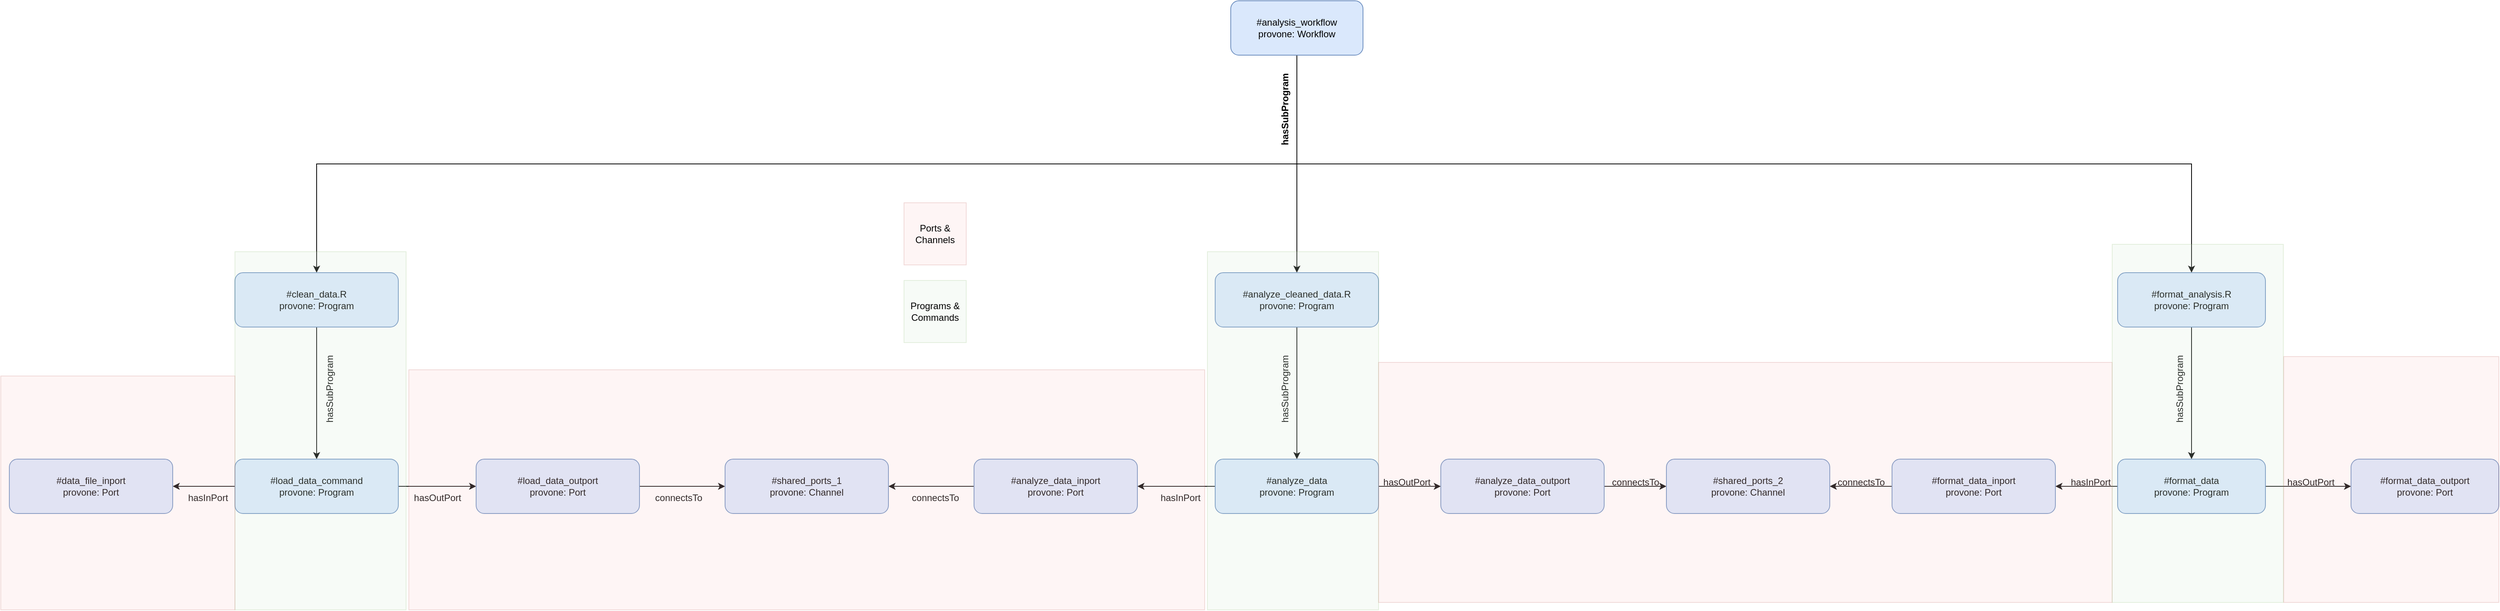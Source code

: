 <mxfile version="13.0.3" type="device"><diagram id="C5RBs43oDa-KdzZeNtuy" name="Page-1"><mxGraphModel dx="2760" dy="757" grid="1" gridSize="10" guides="1" tooltips="1" connect="1" arrows="1" fold="1" page="1" pageScale="1" pageWidth="827" pageHeight="1169" math="0" shadow="0"><root><mxCell id="WIyWlLk6GJQsqaUBKTNV-0"/><mxCell id="WIyWlLk6GJQsqaUBKTNV-1" parent="WIyWlLk6GJQsqaUBKTNV-0"/><mxCell id="fwNAGcQLZrnLgrZ7_r0D-13" style="edgeStyle=orthogonalEdgeStyle;rounded=0;orthogonalLoop=1;jettySize=auto;html=1;entryX=0.5;entryY=0;entryDx=0;entryDy=0;" parent="WIyWlLk6GJQsqaUBKTNV-1" source="XxHsR2Fvus8GtTuaKJsr-36" target="fwNAGcQLZrnLgrZ7_r0D-1" edge="1"><mxGeometry relative="1" as="geometry"/></mxCell><mxCell id="fwNAGcQLZrnLgrZ7_r0D-26" style="edgeStyle=orthogonalEdgeStyle;rounded=0;orthogonalLoop=1;jettySize=auto;html=1;exitX=0.5;exitY=1;exitDx=0;exitDy=0;" parent="WIyWlLk6GJQsqaUBKTNV-1" source="XxHsR2Fvus8GtTuaKJsr-36" target="fwNAGcQLZrnLgrZ7_r0D-25" edge="1"><mxGeometry relative="1" as="geometry"/></mxCell><mxCell id="duDq51b1Bn48AKr3mlSK-0" style="edgeStyle=orthogonalEdgeStyle;rounded=0;orthogonalLoop=1;jettySize=auto;html=1;exitX=0.5;exitY=1;exitDx=0;exitDy=0;entryX=0.5;entryY=0;entryDx=0;entryDy=0;" edge="1" parent="WIyWlLk6GJQsqaUBKTNV-1" source="XxHsR2Fvus8GtTuaKJsr-36" target="eKO7VEiFkCgWrcYH6Lk5-0"><mxGeometry relative="1" as="geometry"/></mxCell><mxCell id="XxHsR2Fvus8GtTuaKJsr-36" value="&lt;div&gt;&lt;span&gt;#analysis_workflow&lt;/span&gt;&lt;/div&gt;&lt;div&gt;&lt;span&gt;provone: Workflow&lt;/span&gt;&lt;br&gt;&lt;/div&gt;" style="rounded=1;whiteSpace=wrap;html=1;fontSize=12;glass=0;strokeWidth=1;shadow=0;fillColor=#dae8fc;strokeColor=#6c8ebf;" parent="WIyWlLk6GJQsqaUBKTNV-1" vertex="1"><mxGeometry x="-50" y="630" width="170" height="70" as="geometry"/></mxCell><mxCell id="duDq51b1Bn48AKr3mlSK-26" value="" style="edgeStyle=orthogonalEdgeStyle;rounded=0;orthogonalLoop=1;jettySize=auto;html=1;" edge="1" parent="WIyWlLk6GJQsqaUBKTNV-1" source="eKO7VEiFkCgWrcYH6Lk5-0" target="duDq51b1Bn48AKr3mlSK-25"><mxGeometry relative="1" as="geometry"/></mxCell><mxCell id="eKO7VEiFkCgWrcYH6Lk5-0" value="#format_analysis.R&lt;div&gt;&lt;span&gt;provone: Program&lt;/span&gt;&lt;br&gt;&lt;/div&gt;" style="rounded=1;whiteSpace=wrap;html=1;fontSize=12;glass=0;strokeWidth=1;shadow=0;fillColor=#dae8fc;strokeColor=#6c8ebf;" parent="WIyWlLk6GJQsqaUBKTNV-1" vertex="1"><mxGeometry x="1090" y="980" width="190" height="70" as="geometry"/></mxCell><mxCell id="duDq51b1Bn48AKr3mlSK-39" style="edgeStyle=orthogonalEdgeStyle;rounded=0;orthogonalLoop=1;jettySize=auto;html=1;exitX=0;exitY=0.5;exitDx=0;exitDy=0;entryX=1;entryY=0.5;entryDx=0;entryDy=0;" edge="1" parent="WIyWlLk6GJQsqaUBKTNV-1" source="duDq51b1Bn48AKr3mlSK-25" target="duDq51b1Bn48AKr3mlSK-28"><mxGeometry relative="1" as="geometry"/></mxCell><mxCell id="duDq51b1Bn48AKr3mlSK-47" value="" style="edgeStyle=orthogonalEdgeStyle;rounded=0;orthogonalLoop=1;jettySize=auto;html=1;" edge="1" parent="WIyWlLk6GJQsqaUBKTNV-1" source="duDq51b1Bn48AKr3mlSK-25" target="duDq51b1Bn48AKr3mlSK-46"><mxGeometry relative="1" as="geometry"/></mxCell><mxCell id="duDq51b1Bn48AKr3mlSK-25" value="#format_data&lt;div&gt;&lt;span&gt;provone: Program&lt;/span&gt;&lt;br&gt;&lt;/div&gt;" style="rounded=1;whiteSpace=wrap;html=1;fontSize=12;glass=0;strokeWidth=1;shadow=0;fillColor=#dae8fc;strokeColor=#6c8ebf;" vertex="1" parent="WIyWlLk6GJQsqaUBKTNV-1"><mxGeometry x="1090" y="1220" width="190" height="70" as="geometry"/></mxCell><mxCell id="duDq51b1Bn48AKr3mlSK-46" value="#format_data_outport&lt;div&gt;&lt;span&gt;provone: Port&lt;/span&gt;&lt;br&gt;&lt;/div&gt;" style="rounded=1;whiteSpace=wrap;html=1;fontSize=12;glass=0;strokeWidth=1;shadow=0;fillColor=#dae8fc;strokeColor=#6c8ebf;" vertex="1" parent="WIyWlLk6GJQsqaUBKTNV-1"><mxGeometry x="1390" y="1220" width="190" height="70" as="geometry"/></mxCell><mxCell id="eKO7VEiFkCgWrcYH6Lk5-2" value="hasSubProgram" style="text;html=1;align=center;verticalAlign=middle;resizable=0;points=[];autosize=1;rotation=-90;fontStyle=1" parent="WIyWlLk6GJQsqaUBKTNV-1" vertex="1"><mxGeometry x="-35" y="760" width="110" height="20" as="geometry"/></mxCell><mxCell id="duDq51b1Bn48AKr3mlSK-20" value="" style="edgeStyle=orthogonalEdgeStyle;rounded=0;orthogonalLoop=1;jettySize=auto;html=1;" edge="1" parent="WIyWlLk6GJQsqaUBKTNV-1" source="fwNAGcQLZrnLgrZ7_r0D-1" target="duDq51b1Bn48AKr3mlSK-19"><mxGeometry relative="1" as="geometry"/></mxCell><mxCell id="fwNAGcQLZrnLgrZ7_r0D-1" value="&lt;div&gt;#analyze_cleaned_data.R&lt;span&gt;&lt;br&gt;provone: Program&lt;/span&gt;&lt;br&gt;&lt;/div&gt;" style="rounded=1;whiteSpace=wrap;html=1;fontSize=12;glass=0;strokeWidth=1;shadow=0;fillColor=#dae8fc;strokeColor=#6c8ebf;" parent="WIyWlLk6GJQsqaUBKTNV-1" vertex="1"><mxGeometry x="-70" y="980" width="210" height="70" as="geometry"/></mxCell><mxCell id="duDq51b1Bn48AKr3mlSK-23" value="" style="edgeStyle=orthogonalEdgeStyle;rounded=0;orthogonalLoop=1;jettySize=auto;html=1;" edge="1" parent="WIyWlLk6GJQsqaUBKTNV-1" source="duDq51b1Bn48AKr3mlSK-19" target="duDq51b1Bn48AKr3mlSK-22"><mxGeometry relative="1" as="geometry"/></mxCell><mxCell id="duDq51b1Bn48AKr3mlSK-38" value="" style="edgeStyle=orthogonalEdgeStyle;rounded=0;orthogonalLoop=1;jettySize=auto;html=1;" edge="1" parent="WIyWlLk6GJQsqaUBKTNV-1" source="duDq51b1Bn48AKr3mlSK-19" target="duDq51b1Bn48AKr3mlSK-37"><mxGeometry relative="1" as="geometry"/></mxCell><mxCell id="duDq51b1Bn48AKr3mlSK-19" value="&lt;div&gt;#analyze_data&lt;span&gt;&lt;br&gt;provone: Program&lt;/span&gt;&lt;br&gt;&lt;/div&gt;" style="rounded=1;whiteSpace=wrap;html=1;fontSize=12;glass=0;strokeWidth=1;shadow=0;fillColor=#dae8fc;strokeColor=#6c8ebf;" vertex="1" parent="WIyWlLk6GJQsqaUBKTNV-1"><mxGeometry x="-70" y="1220" width="210" height="70" as="geometry"/></mxCell><mxCell id="duDq51b1Bn48AKr3mlSK-41" value="" style="edgeStyle=orthogonalEdgeStyle;rounded=0;orthogonalLoop=1;jettySize=auto;html=1;" edge="1" parent="WIyWlLk6GJQsqaUBKTNV-1" source="duDq51b1Bn48AKr3mlSK-37" target="duDq51b1Bn48AKr3mlSK-40"><mxGeometry relative="1" as="geometry"/></mxCell><mxCell id="duDq51b1Bn48AKr3mlSK-37" value="&lt;div&gt;#analyze_data_outport&lt;span&gt;&lt;br&gt;provone: Port&lt;/span&gt;&lt;br&gt;&lt;/div&gt;" style="rounded=1;whiteSpace=wrap;html=1;fontSize=12;glass=0;strokeWidth=1;shadow=0;fillColor=#dae8fc;strokeColor=#6c8ebf;" vertex="1" parent="WIyWlLk6GJQsqaUBKTNV-1"><mxGeometry x="220" y="1220" width="210" height="70" as="geometry"/></mxCell><mxCell id="duDq51b1Bn48AKr3mlSK-40" value="&lt;div&gt;#shared_ports_2&lt;span&gt;&lt;br&gt;provone: Channel&lt;/span&gt;&lt;br&gt;&lt;/div&gt;" style="rounded=1;whiteSpace=wrap;html=1;fontSize=12;glass=0;strokeWidth=1;shadow=0;fillColor=#dae8fc;strokeColor=#6c8ebf;" vertex="1" parent="WIyWlLk6GJQsqaUBKTNV-1"><mxGeometry x="510" y="1220" width="210" height="70" as="geometry"/></mxCell><mxCell id="duDq51b1Bn48AKr3mlSK-35" style="edgeStyle=orthogonalEdgeStyle;rounded=0;orthogonalLoop=1;jettySize=auto;html=1;exitX=0;exitY=0.5;exitDx=0;exitDy=0;entryX=1;entryY=0.5;entryDx=0;entryDy=0;" edge="1" parent="WIyWlLk6GJQsqaUBKTNV-1" source="duDq51b1Bn48AKr3mlSK-22" target="duDq51b1Bn48AKr3mlSK-31"><mxGeometry relative="1" as="geometry"/></mxCell><mxCell id="duDq51b1Bn48AKr3mlSK-22" value="&lt;div&gt;#analyze_data_inport&lt;span&gt;&lt;br&gt;provone: Port&lt;/span&gt;&lt;br&gt;&lt;/div&gt;" style="rounded=1;whiteSpace=wrap;html=1;fontSize=12;glass=0;strokeWidth=1;shadow=0;fillColor=#dae8fc;strokeColor=#6c8ebf;" vertex="1" parent="WIyWlLk6GJQsqaUBKTNV-1"><mxGeometry x="-380" y="1220" width="210" height="70" as="geometry"/></mxCell><mxCell id="duDq51b1Bn48AKr3mlSK-14" value="" style="edgeStyle=orthogonalEdgeStyle;rounded=0;orthogonalLoop=1;jettySize=auto;html=1;" edge="1" parent="WIyWlLk6GJQsqaUBKTNV-1" source="fwNAGcQLZrnLgrZ7_r0D-25" target="duDq51b1Bn48AKr3mlSK-13"><mxGeometry relative="1" as="geometry"/></mxCell><mxCell id="fwNAGcQLZrnLgrZ7_r0D-25" value="&lt;div&gt;&lt;span&gt;#clean_data.R&lt;br&gt;provone: Program&lt;/span&gt;&lt;br&gt;&lt;/div&gt;" style="rounded=1;whiteSpace=wrap;html=1;fontSize=12;glass=0;strokeWidth=1;shadow=0;fillColor=#dae8fc;strokeColor=#6c8ebf;" parent="WIyWlLk6GJQsqaUBKTNV-1" vertex="1"><mxGeometry x="-1330" y="980" width="210" height="70" as="geometry"/></mxCell><mxCell id="duDq51b1Bn48AKr3mlSK-17" value="" style="edgeStyle=orthogonalEdgeStyle;rounded=0;orthogonalLoop=1;jettySize=auto;html=1;" edge="1" parent="WIyWlLk6GJQsqaUBKTNV-1" source="duDq51b1Bn48AKr3mlSK-13" target="duDq51b1Bn48AKr3mlSK-16"><mxGeometry relative="1" as="geometry"/></mxCell><mxCell id="duDq51b1Bn48AKr3mlSK-64" value="" style="edgeStyle=orthogonalEdgeStyle;rounded=0;orthogonalLoop=1;jettySize=auto;html=1;" edge="1" parent="WIyWlLk6GJQsqaUBKTNV-1" source="duDq51b1Bn48AKr3mlSK-13" target="duDq51b1Bn48AKr3mlSK-63"><mxGeometry relative="1" as="geometry"/></mxCell><mxCell id="duDq51b1Bn48AKr3mlSK-13" value="&lt;div&gt;&lt;span&gt;#load_data_command&lt;br&gt;provone: Program&lt;/span&gt;&lt;br&gt;&lt;/div&gt;" style="rounded=1;whiteSpace=wrap;html=1;fontSize=12;glass=0;strokeWidth=1;shadow=0;fillColor=#dae8fc;strokeColor=#6c8ebf;" vertex="1" parent="WIyWlLk6GJQsqaUBKTNV-1"><mxGeometry x="-1330" y="1220" width="210" height="70" as="geometry"/></mxCell><mxCell id="duDq51b1Bn48AKr3mlSK-63" value="&lt;div&gt;&lt;span&gt;#data_file_inport&lt;br&gt;provone: Port&lt;/span&gt;&lt;br&gt;&lt;/div&gt;" style="rounded=1;whiteSpace=wrap;html=1;fontSize=12;glass=0;strokeWidth=1;shadow=0;fillColor=#dae8fc;strokeColor=#6c8ebf;" vertex="1" parent="WIyWlLk6GJQsqaUBKTNV-1"><mxGeometry x="-1620" y="1220" width="210" height="70" as="geometry"/></mxCell><mxCell id="duDq51b1Bn48AKr3mlSK-32" value="" style="edgeStyle=orthogonalEdgeStyle;rounded=0;orthogonalLoop=1;jettySize=auto;html=1;" edge="1" parent="WIyWlLk6GJQsqaUBKTNV-1" source="duDq51b1Bn48AKr3mlSK-16" target="duDq51b1Bn48AKr3mlSK-31"><mxGeometry relative="1" as="geometry"/></mxCell><mxCell id="duDq51b1Bn48AKr3mlSK-16" value="&lt;div&gt;&lt;span&gt;#load_data_outport&lt;br&gt;provone: Port&lt;/span&gt;&lt;br&gt;&lt;/div&gt;" style="rounded=1;whiteSpace=wrap;html=1;fontSize=12;glass=0;strokeWidth=1;shadow=0;fillColor=#dae8fc;strokeColor=#6c8ebf;" vertex="1" parent="WIyWlLk6GJQsqaUBKTNV-1"><mxGeometry x="-1020" y="1220" width="210" height="70" as="geometry"/></mxCell><mxCell id="duDq51b1Bn48AKr3mlSK-31" value="&lt;div&gt;&lt;span&gt;#shared_ports_1&lt;br&gt;provone: Channel&lt;/span&gt;&lt;br&gt;&lt;/div&gt;" style="rounded=1;whiteSpace=wrap;html=1;fontSize=12;glass=0;strokeWidth=1;shadow=0;fillColor=#dae8fc;strokeColor=#6c8ebf;" vertex="1" parent="WIyWlLk6GJQsqaUBKTNV-1"><mxGeometry x="-700" y="1220" width="210" height="70" as="geometry"/></mxCell><mxCell id="duDq51b1Bn48AKr3mlSK-15" value="hasSubProgram" style="text;html=1;align=center;verticalAlign=middle;resizable=0;points=[];autosize=1;rotation=-90;fontStyle=0" vertex="1" parent="WIyWlLk6GJQsqaUBKTNV-1"><mxGeometry x="-1258" y="1120" width="100" height="20" as="geometry"/></mxCell><mxCell id="duDq51b1Bn48AKr3mlSK-18" value="hasOutPort" style="text;html=1;align=center;verticalAlign=middle;resizable=0;points=[];autosize=1;rotation=0;" vertex="1" parent="WIyWlLk6GJQsqaUBKTNV-1"><mxGeometry x="-1110" y="1260" width="80" height="20" as="geometry"/></mxCell><mxCell id="duDq51b1Bn48AKr3mlSK-21" value="hasSubProgram" style="text;html=1;align=center;verticalAlign=middle;resizable=0;points=[];autosize=1;rotation=-90;fontStyle=0" vertex="1" parent="WIyWlLk6GJQsqaUBKTNV-1"><mxGeometry x="-30" y="1120" width="100" height="20" as="geometry"/></mxCell><mxCell id="duDq51b1Bn48AKr3mlSK-24" value="hasInPort" style="text;html=1;align=center;verticalAlign=middle;resizable=0;points=[];autosize=1;rotation=0;" vertex="1" parent="WIyWlLk6GJQsqaUBKTNV-1"><mxGeometry x="-150" y="1260" width="70" height="20" as="geometry"/></mxCell><mxCell id="duDq51b1Bn48AKr3mlSK-27" value="hasSubProgram" style="text;html=1;align=center;verticalAlign=middle;resizable=0;points=[];autosize=1;rotation=-90;fontStyle=0" vertex="1" parent="WIyWlLk6GJQsqaUBKTNV-1"><mxGeometry x="1120" y="1120" width="100" height="20" as="geometry"/></mxCell><mxCell id="duDq51b1Bn48AKr3mlSK-43" style="edgeStyle=orthogonalEdgeStyle;rounded=0;orthogonalLoop=1;jettySize=auto;html=1;exitX=0;exitY=0.5;exitDx=0;exitDy=0;entryX=1;entryY=0.5;entryDx=0;entryDy=0;" edge="1" parent="WIyWlLk6GJQsqaUBKTNV-1" source="duDq51b1Bn48AKr3mlSK-28" target="duDq51b1Bn48AKr3mlSK-40"><mxGeometry relative="1" as="geometry"/></mxCell><mxCell id="duDq51b1Bn48AKr3mlSK-28" value="&lt;div&gt;#format_data_inport&lt;span&gt;&lt;br&gt;provone: Port&lt;/span&gt;&lt;br&gt;&lt;/div&gt;" style="rounded=1;whiteSpace=wrap;html=1;fontSize=12;glass=0;strokeWidth=1;shadow=0;fillColor=#dae8fc;strokeColor=#6c8ebf;" vertex="1" parent="WIyWlLk6GJQsqaUBKTNV-1"><mxGeometry x="800" y="1220" width="210" height="70" as="geometry"/></mxCell><mxCell id="duDq51b1Bn48AKr3mlSK-33" value="connectsTo" style="text;html=1;align=center;verticalAlign=middle;resizable=0;points=[];autosize=1;" vertex="1" parent="WIyWlLk6GJQsqaUBKTNV-1"><mxGeometry x="-800" y="1260" width="80" height="20" as="geometry"/></mxCell><mxCell id="duDq51b1Bn48AKr3mlSK-36" value="connectsTo" style="text;html=1;align=center;verticalAlign=middle;resizable=0;points=[];autosize=1;" vertex="1" parent="WIyWlLk6GJQsqaUBKTNV-1"><mxGeometry x="-470" y="1260" width="80" height="20" as="geometry"/></mxCell><mxCell id="duDq51b1Bn48AKr3mlSK-42" value="connectsTo" style="text;html=1;align=center;verticalAlign=middle;resizable=0;points=[];autosize=1;" vertex="1" parent="WIyWlLk6GJQsqaUBKTNV-1"><mxGeometry x="430" y="1240" width="80" height="20" as="geometry"/></mxCell><mxCell id="duDq51b1Bn48AKr3mlSK-44" value="connectsTo" style="text;html=1;align=center;verticalAlign=middle;resizable=0;points=[];autosize=1;" vertex="1" parent="WIyWlLk6GJQsqaUBKTNV-1"><mxGeometry x="720" y="1240" width="80" height="20" as="geometry"/></mxCell><mxCell id="duDq51b1Bn48AKr3mlSK-45" value="hasInPort" style="text;html=1;align=center;verticalAlign=middle;resizable=0;points=[];autosize=1;" vertex="1" parent="WIyWlLk6GJQsqaUBKTNV-1"><mxGeometry x="1020" y="1240" width="70" height="20" as="geometry"/></mxCell><mxCell id="duDq51b1Bn48AKr3mlSK-48" value="hasOutPort" style="text;html=1;align=center;verticalAlign=middle;resizable=0;points=[];autosize=1;" vertex="1" parent="WIyWlLk6GJQsqaUBKTNV-1"><mxGeometry x="136" y="1240" width="80" height="20" as="geometry"/></mxCell><mxCell id="duDq51b1Bn48AKr3mlSK-49" value="hasOutPort" style="text;html=1;align=center;verticalAlign=middle;resizable=0;points=[];autosize=1;" vertex="1" parent="WIyWlLk6GJQsqaUBKTNV-1"><mxGeometry x="1298" y="1240" width="80" height="20" as="geometry"/></mxCell><mxCell id="duDq51b1Bn48AKr3mlSK-52" value="" style="whiteSpace=wrap;html=1;aspect=fixed;fillColor=#f8cecc;strokeColor=#b85450;opacity=20;imageAspect=0;resizable=1;resizeHeight=1;resizeWidth=1;glass=0;rounded=0;comic=0;shadow=0;" vertex="1" parent="WIyWlLk6GJQsqaUBKTNV-1"><mxGeometry x="-1106.5" y="1105" width="1023" height="309" as="geometry"/></mxCell><mxCell id="duDq51b1Bn48AKr3mlSK-54" value="" style="whiteSpace=wrap;html=1;aspect=fixed;rounded=0;shadow=0;glass=0;comic=0;strokeColor=#82b366;fillColor=#d5e8d4;opacity=20;" vertex="1" parent="WIyWlLk6GJQsqaUBKTNV-1"><mxGeometry x="-1330" y="953" width="220" height="461" as="geometry"/></mxCell><mxCell id="duDq51b1Bn48AKr3mlSK-57" value="" style="whiteSpace=wrap;html=1;aspect=fixed;rounded=0;shadow=0;glass=0;comic=0;strokeColor=#82b366;fillColor=#d5e8d4;opacity=20;" vertex="1" parent="WIyWlLk6GJQsqaUBKTNV-1"><mxGeometry x="-80" y="953" width="220" height="461" as="geometry"/></mxCell><mxCell id="duDq51b1Bn48AKr3mlSK-58" value="" style="whiteSpace=wrap;html=1;aspect=fixed;fillColor=#f8cecc;strokeColor=#b85450;opacity=20;imageAspect=0;resizable=1;resizeHeight=1;resizeWidth=1;glass=0;rounded=0;comic=0;shadow=0;" vertex="1" parent="WIyWlLk6GJQsqaUBKTNV-1"><mxGeometry x="140" y="1095.5" width="943" height="309" as="geometry"/></mxCell><mxCell id="duDq51b1Bn48AKr3mlSK-59" value="" style="whiteSpace=wrap;html=1;aspect=fixed;rounded=0;shadow=0;glass=0;comic=0;strokeColor=#82b366;fillColor=#d5e8d4;opacity=20;" vertex="1" parent="WIyWlLk6GJQsqaUBKTNV-1"><mxGeometry x="1083" y="943.5" width="220" height="461" as="geometry"/></mxCell><mxCell id="duDq51b1Bn48AKr3mlSK-60" value="" style="whiteSpace=wrap;html=1;aspect=fixed;rounded=0;shadow=0;glass=0;comic=0;strokeColor=#b85450;fillColor=#f8cecc;opacity=20;" vertex="1" parent="WIyWlLk6GJQsqaUBKTNV-1"><mxGeometry x="1303.5" y="1088" width="276.5" height="316.5" as="geometry"/></mxCell><mxCell id="duDq51b1Bn48AKr3mlSK-61" value="Ports &amp;amp; Channels" style="whiteSpace=wrap;html=1;aspect=fixed;rounded=0;shadow=0;glass=0;comic=0;strokeColor=#b85450;fillColor=#f8cecc;opacity=20;" vertex="1" parent="WIyWlLk6GJQsqaUBKTNV-1"><mxGeometry x="-470" y="890" width="80" height="80" as="geometry"/></mxCell><mxCell id="duDq51b1Bn48AKr3mlSK-62" value="Programs &amp;amp; Commands" style="whiteSpace=wrap;html=1;aspect=fixed;rounded=0;shadow=0;glass=0;comic=0;strokeColor=#82b366;fillColor=#d5e8d4;opacity=20;" vertex="1" parent="WIyWlLk6GJQsqaUBKTNV-1"><mxGeometry x="-470" y="990" width="80" height="80" as="geometry"/></mxCell><mxCell id="duDq51b1Bn48AKr3mlSK-65" value="hasInPort" style="text;html=1;align=center;verticalAlign=middle;resizable=0;points=[];autosize=1;" vertex="1" parent="WIyWlLk6GJQsqaUBKTNV-1"><mxGeometry x="-1400" y="1260" width="70" height="20" as="geometry"/></mxCell><mxCell id="duDq51b1Bn48AKr3mlSK-66" value="" style="whiteSpace=wrap;html=1;aspect=fixed;rounded=0;shadow=0;glass=0;comic=0;strokeColor=#b85450;fillColor=#f8cecc;opacity=20;" vertex="1" parent="WIyWlLk6GJQsqaUBKTNV-1"><mxGeometry x="-1631" y="1113" width="301" height="301" as="geometry"/></mxCell></root></mxGraphModel></diagram></mxfile>